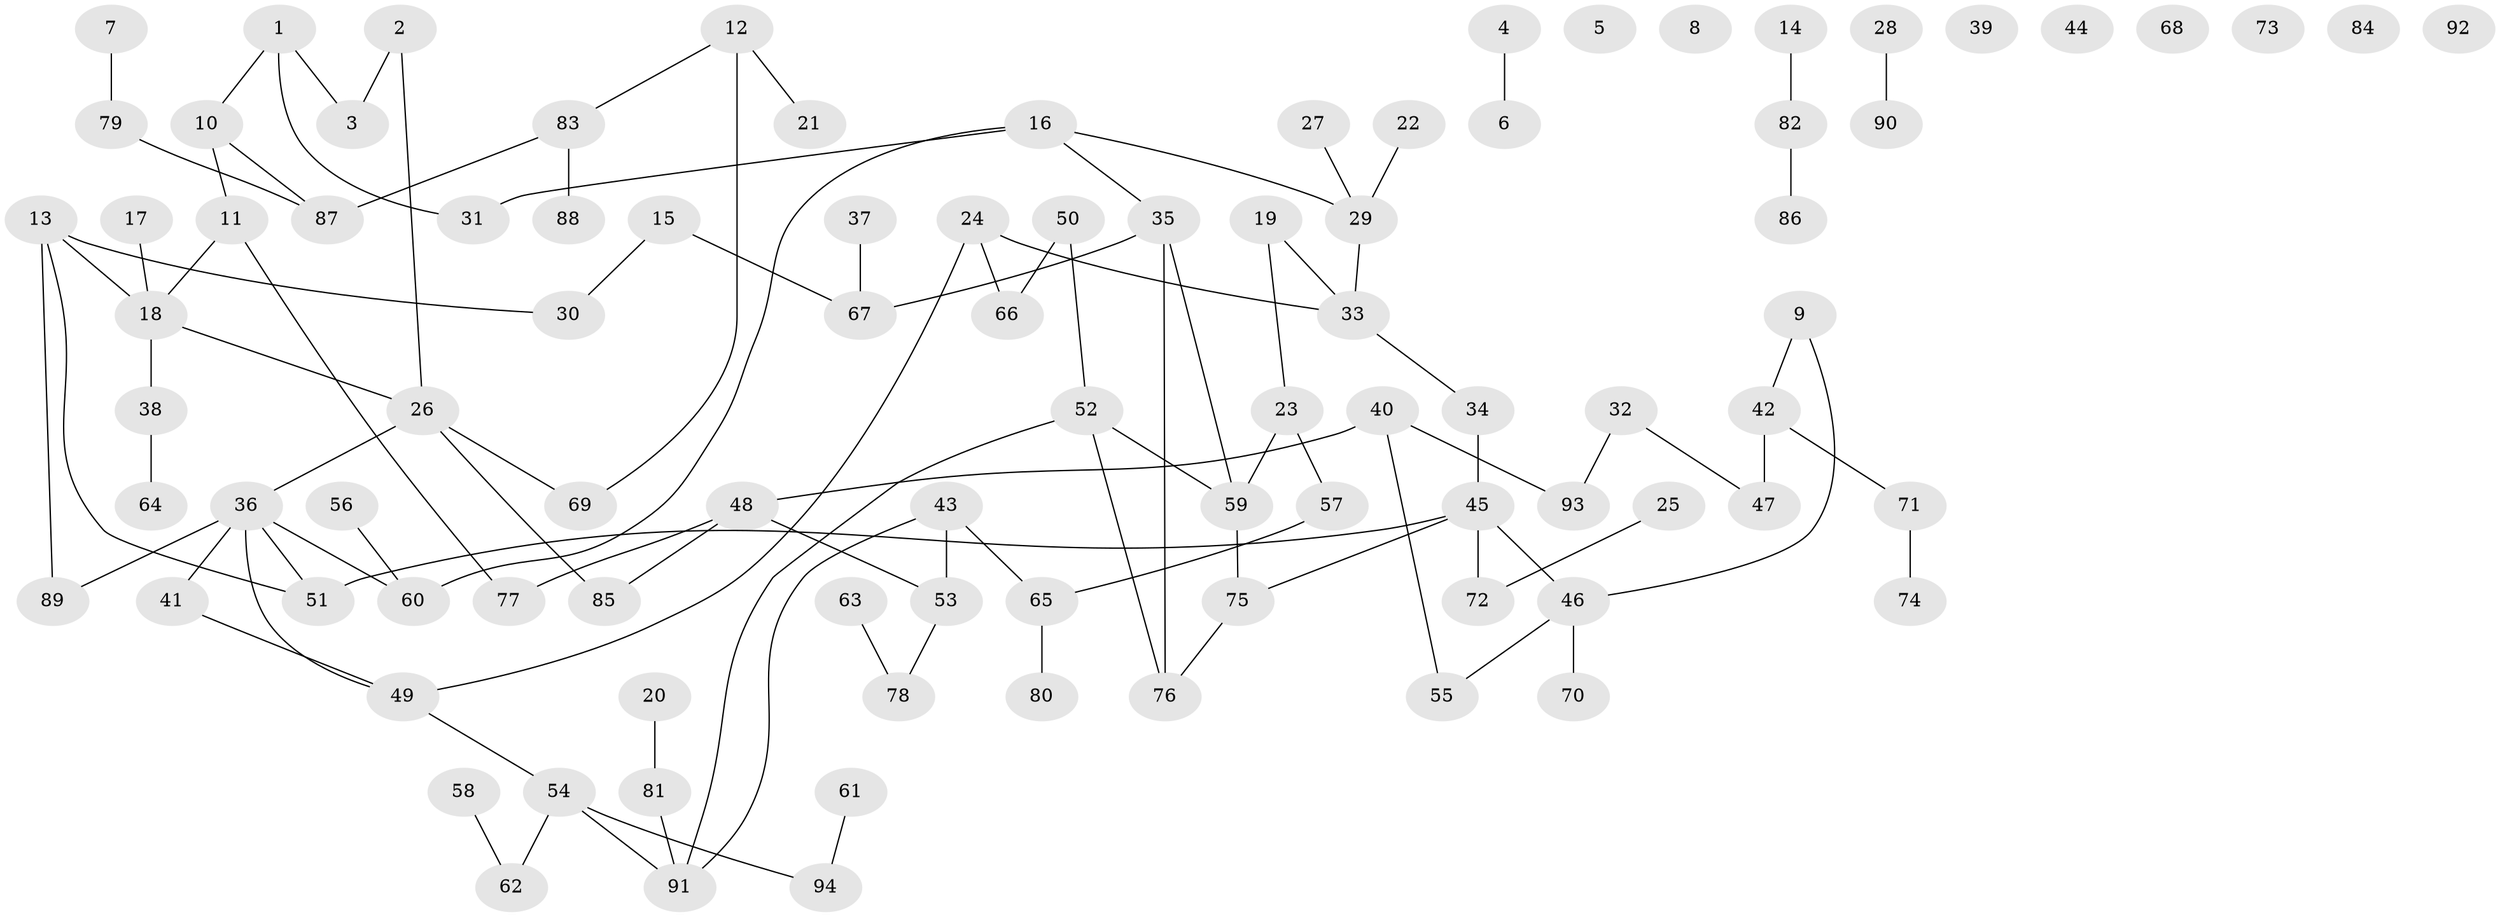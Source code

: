 // coarse degree distribution, {4: 0.10256410256410256, 2: 0.1282051282051282, 0: 0.28205128205128205, 1: 0.2564102564102564, 9: 0.02564102564102564, 3: 0.1282051282051282, 7: 0.05128205128205128, 6: 0.02564102564102564}
// Generated by graph-tools (version 1.1) at 2025/16/03/04/25 18:16:30]
// undirected, 94 vertices, 102 edges
graph export_dot {
graph [start="1"]
  node [color=gray90,style=filled];
  1;
  2;
  3;
  4;
  5;
  6;
  7;
  8;
  9;
  10;
  11;
  12;
  13;
  14;
  15;
  16;
  17;
  18;
  19;
  20;
  21;
  22;
  23;
  24;
  25;
  26;
  27;
  28;
  29;
  30;
  31;
  32;
  33;
  34;
  35;
  36;
  37;
  38;
  39;
  40;
  41;
  42;
  43;
  44;
  45;
  46;
  47;
  48;
  49;
  50;
  51;
  52;
  53;
  54;
  55;
  56;
  57;
  58;
  59;
  60;
  61;
  62;
  63;
  64;
  65;
  66;
  67;
  68;
  69;
  70;
  71;
  72;
  73;
  74;
  75;
  76;
  77;
  78;
  79;
  80;
  81;
  82;
  83;
  84;
  85;
  86;
  87;
  88;
  89;
  90;
  91;
  92;
  93;
  94;
  1 -- 3;
  1 -- 10;
  1 -- 31;
  2 -- 3;
  2 -- 26;
  4 -- 6;
  7 -- 79;
  9 -- 42;
  9 -- 46;
  10 -- 11;
  10 -- 87;
  11 -- 18;
  11 -- 77;
  12 -- 21;
  12 -- 69;
  12 -- 83;
  13 -- 18;
  13 -- 30;
  13 -- 51;
  13 -- 89;
  14 -- 82;
  15 -- 30;
  15 -- 67;
  16 -- 29;
  16 -- 31;
  16 -- 35;
  16 -- 60;
  17 -- 18;
  18 -- 26;
  18 -- 38;
  19 -- 23;
  19 -- 33;
  20 -- 81;
  22 -- 29;
  23 -- 57;
  23 -- 59;
  24 -- 33;
  24 -- 49;
  24 -- 66;
  25 -- 72;
  26 -- 36;
  26 -- 69;
  26 -- 85;
  27 -- 29;
  28 -- 90;
  29 -- 33;
  32 -- 47;
  32 -- 93;
  33 -- 34;
  34 -- 45;
  35 -- 59;
  35 -- 67;
  35 -- 76;
  36 -- 41;
  36 -- 49;
  36 -- 51;
  36 -- 60;
  36 -- 89;
  37 -- 67;
  38 -- 64;
  40 -- 48;
  40 -- 55;
  40 -- 93;
  41 -- 49;
  42 -- 47;
  42 -- 71;
  43 -- 53;
  43 -- 65;
  43 -- 91;
  45 -- 46;
  45 -- 51;
  45 -- 72;
  45 -- 75;
  46 -- 55;
  46 -- 70;
  48 -- 53;
  48 -- 77;
  48 -- 85;
  49 -- 54;
  50 -- 52;
  50 -- 66;
  52 -- 59;
  52 -- 76;
  52 -- 91;
  53 -- 78;
  54 -- 62;
  54 -- 91;
  54 -- 94;
  56 -- 60;
  57 -- 65;
  58 -- 62;
  59 -- 75;
  61 -- 94;
  63 -- 78;
  65 -- 80;
  71 -- 74;
  75 -- 76;
  79 -- 87;
  81 -- 91;
  82 -- 86;
  83 -- 87;
  83 -- 88;
}
